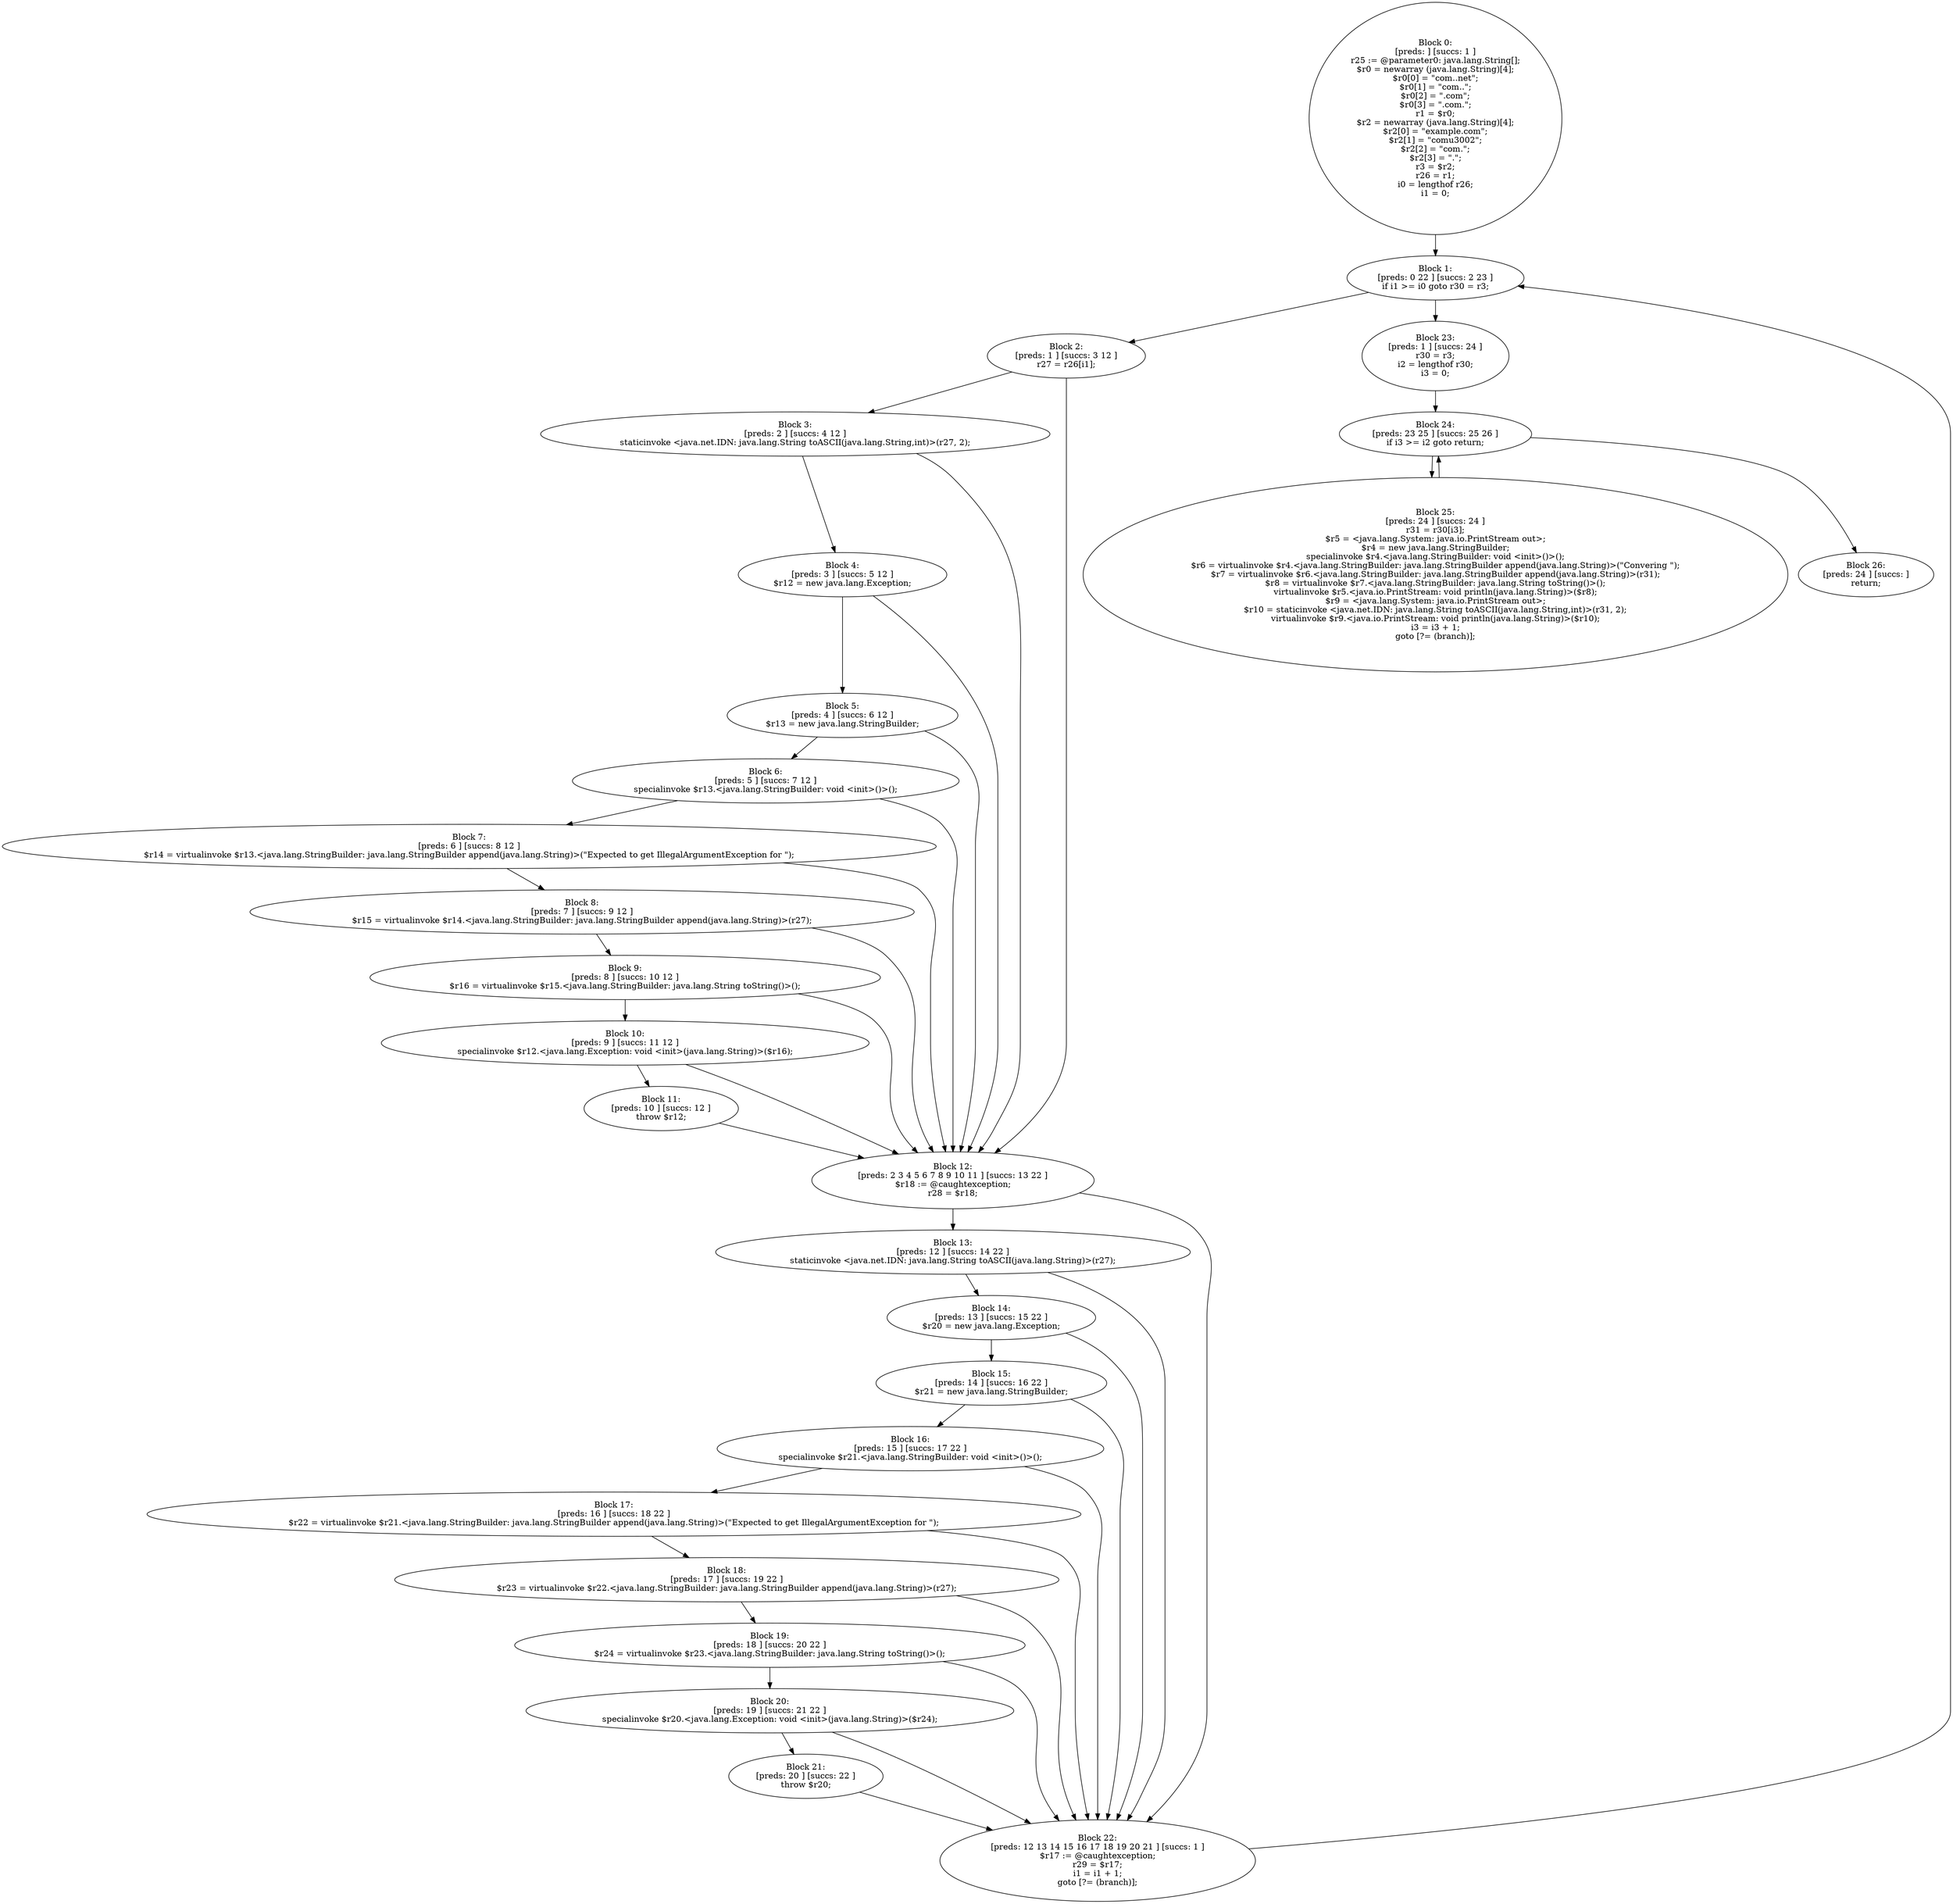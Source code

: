 digraph "unitGraph" {
    "Block 0:
[preds: ] [succs: 1 ]
r25 := @parameter0: java.lang.String[];
$r0 = newarray (java.lang.String)[4];
$r0[0] = \"com..net\";
$r0[1] = \"com..\";
$r0[2] = \".com\";
$r0[3] = \".com.\";
r1 = $r0;
$r2 = newarray (java.lang.String)[4];
$r2[0] = \"example.com\";
$r2[1] = \"com\u3002\";
$r2[2] = \"com.\";
$r2[3] = \".\";
r3 = $r2;
r26 = r1;
i0 = lengthof r26;
i1 = 0;
"
    "Block 1:
[preds: 0 22 ] [succs: 2 23 ]
if i1 >= i0 goto r30 = r3;
"
    "Block 2:
[preds: 1 ] [succs: 3 12 ]
r27 = r26[i1];
"
    "Block 3:
[preds: 2 ] [succs: 4 12 ]
staticinvoke <java.net.IDN: java.lang.String toASCII(java.lang.String,int)>(r27, 2);
"
    "Block 4:
[preds: 3 ] [succs: 5 12 ]
$r12 = new java.lang.Exception;
"
    "Block 5:
[preds: 4 ] [succs: 6 12 ]
$r13 = new java.lang.StringBuilder;
"
    "Block 6:
[preds: 5 ] [succs: 7 12 ]
specialinvoke $r13.<java.lang.StringBuilder: void <init>()>();
"
    "Block 7:
[preds: 6 ] [succs: 8 12 ]
$r14 = virtualinvoke $r13.<java.lang.StringBuilder: java.lang.StringBuilder append(java.lang.String)>(\"Expected to get IllegalArgumentException for \");
"
    "Block 8:
[preds: 7 ] [succs: 9 12 ]
$r15 = virtualinvoke $r14.<java.lang.StringBuilder: java.lang.StringBuilder append(java.lang.String)>(r27);
"
    "Block 9:
[preds: 8 ] [succs: 10 12 ]
$r16 = virtualinvoke $r15.<java.lang.StringBuilder: java.lang.String toString()>();
"
    "Block 10:
[preds: 9 ] [succs: 11 12 ]
specialinvoke $r12.<java.lang.Exception: void <init>(java.lang.String)>($r16);
"
    "Block 11:
[preds: 10 ] [succs: 12 ]
throw $r12;
"
    "Block 12:
[preds: 2 3 4 5 6 7 8 9 10 11 ] [succs: 13 22 ]
$r18 := @caughtexception;
r28 = $r18;
"
    "Block 13:
[preds: 12 ] [succs: 14 22 ]
staticinvoke <java.net.IDN: java.lang.String toASCII(java.lang.String)>(r27);
"
    "Block 14:
[preds: 13 ] [succs: 15 22 ]
$r20 = new java.lang.Exception;
"
    "Block 15:
[preds: 14 ] [succs: 16 22 ]
$r21 = new java.lang.StringBuilder;
"
    "Block 16:
[preds: 15 ] [succs: 17 22 ]
specialinvoke $r21.<java.lang.StringBuilder: void <init>()>();
"
    "Block 17:
[preds: 16 ] [succs: 18 22 ]
$r22 = virtualinvoke $r21.<java.lang.StringBuilder: java.lang.StringBuilder append(java.lang.String)>(\"Expected to get IllegalArgumentException for \");
"
    "Block 18:
[preds: 17 ] [succs: 19 22 ]
$r23 = virtualinvoke $r22.<java.lang.StringBuilder: java.lang.StringBuilder append(java.lang.String)>(r27);
"
    "Block 19:
[preds: 18 ] [succs: 20 22 ]
$r24 = virtualinvoke $r23.<java.lang.StringBuilder: java.lang.String toString()>();
"
    "Block 20:
[preds: 19 ] [succs: 21 22 ]
specialinvoke $r20.<java.lang.Exception: void <init>(java.lang.String)>($r24);
"
    "Block 21:
[preds: 20 ] [succs: 22 ]
throw $r20;
"
    "Block 22:
[preds: 12 13 14 15 16 17 18 19 20 21 ] [succs: 1 ]
$r17 := @caughtexception;
r29 = $r17;
i1 = i1 + 1;
goto [?= (branch)];
"
    "Block 23:
[preds: 1 ] [succs: 24 ]
r30 = r3;
i2 = lengthof r30;
i3 = 0;
"
    "Block 24:
[preds: 23 25 ] [succs: 25 26 ]
if i3 >= i2 goto return;
"
    "Block 25:
[preds: 24 ] [succs: 24 ]
r31 = r30[i3];
$r5 = <java.lang.System: java.io.PrintStream out>;
$r4 = new java.lang.StringBuilder;
specialinvoke $r4.<java.lang.StringBuilder: void <init>()>();
$r6 = virtualinvoke $r4.<java.lang.StringBuilder: java.lang.StringBuilder append(java.lang.String)>(\"Convering \");
$r7 = virtualinvoke $r6.<java.lang.StringBuilder: java.lang.StringBuilder append(java.lang.String)>(r31);
$r8 = virtualinvoke $r7.<java.lang.StringBuilder: java.lang.String toString()>();
virtualinvoke $r5.<java.io.PrintStream: void println(java.lang.String)>($r8);
$r9 = <java.lang.System: java.io.PrintStream out>;
$r10 = staticinvoke <java.net.IDN: java.lang.String toASCII(java.lang.String,int)>(r31, 2);
virtualinvoke $r9.<java.io.PrintStream: void println(java.lang.String)>($r10);
i3 = i3 + 1;
goto [?= (branch)];
"
    "Block 26:
[preds: 24 ] [succs: ]
return;
"
    "Block 0:
[preds: ] [succs: 1 ]
r25 := @parameter0: java.lang.String[];
$r0 = newarray (java.lang.String)[4];
$r0[0] = \"com..net\";
$r0[1] = \"com..\";
$r0[2] = \".com\";
$r0[3] = \".com.\";
r1 = $r0;
$r2 = newarray (java.lang.String)[4];
$r2[0] = \"example.com\";
$r2[1] = \"com\u3002\";
$r2[2] = \"com.\";
$r2[3] = \".\";
r3 = $r2;
r26 = r1;
i0 = lengthof r26;
i1 = 0;
"->"Block 1:
[preds: 0 22 ] [succs: 2 23 ]
if i1 >= i0 goto r30 = r3;
";
    "Block 1:
[preds: 0 22 ] [succs: 2 23 ]
if i1 >= i0 goto r30 = r3;
"->"Block 2:
[preds: 1 ] [succs: 3 12 ]
r27 = r26[i1];
";
    "Block 1:
[preds: 0 22 ] [succs: 2 23 ]
if i1 >= i0 goto r30 = r3;
"->"Block 23:
[preds: 1 ] [succs: 24 ]
r30 = r3;
i2 = lengthof r30;
i3 = 0;
";
    "Block 2:
[preds: 1 ] [succs: 3 12 ]
r27 = r26[i1];
"->"Block 3:
[preds: 2 ] [succs: 4 12 ]
staticinvoke <java.net.IDN: java.lang.String toASCII(java.lang.String,int)>(r27, 2);
";
    "Block 2:
[preds: 1 ] [succs: 3 12 ]
r27 = r26[i1];
"->"Block 12:
[preds: 2 3 4 5 6 7 8 9 10 11 ] [succs: 13 22 ]
$r18 := @caughtexception;
r28 = $r18;
";
    "Block 3:
[preds: 2 ] [succs: 4 12 ]
staticinvoke <java.net.IDN: java.lang.String toASCII(java.lang.String,int)>(r27, 2);
"->"Block 4:
[preds: 3 ] [succs: 5 12 ]
$r12 = new java.lang.Exception;
";
    "Block 3:
[preds: 2 ] [succs: 4 12 ]
staticinvoke <java.net.IDN: java.lang.String toASCII(java.lang.String,int)>(r27, 2);
"->"Block 12:
[preds: 2 3 4 5 6 7 8 9 10 11 ] [succs: 13 22 ]
$r18 := @caughtexception;
r28 = $r18;
";
    "Block 4:
[preds: 3 ] [succs: 5 12 ]
$r12 = new java.lang.Exception;
"->"Block 5:
[preds: 4 ] [succs: 6 12 ]
$r13 = new java.lang.StringBuilder;
";
    "Block 4:
[preds: 3 ] [succs: 5 12 ]
$r12 = new java.lang.Exception;
"->"Block 12:
[preds: 2 3 4 5 6 7 8 9 10 11 ] [succs: 13 22 ]
$r18 := @caughtexception;
r28 = $r18;
";
    "Block 5:
[preds: 4 ] [succs: 6 12 ]
$r13 = new java.lang.StringBuilder;
"->"Block 6:
[preds: 5 ] [succs: 7 12 ]
specialinvoke $r13.<java.lang.StringBuilder: void <init>()>();
";
    "Block 5:
[preds: 4 ] [succs: 6 12 ]
$r13 = new java.lang.StringBuilder;
"->"Block 12:
[preds: 2 3 4 5 6 7 8 9 10 11 ] [succs: 13 22 ]
$r18 := @caughtexception;
r28 = $r18;
";
    "Block 6:
[preds: 5 ] [succs: 7 12 ]
specialinvoke $r13.<java.lang.StringBuilder: void <init>()>();
"->"Block 7:
[preds: 6 ] [succs: 8 12 ]
$r14 = virtualinvoke $r13.<java.lang.StringBuilder: java.lang.StringBuilder append(java.lang.String)>(\"Expected to get IllegalArgumentException for \");
";
    "Block 6:
[preds: 5 ] [succs: 7 12 ]
specialinvoke $r13.<java.lang.StringBuilder: void <init>()>();
"->"Block 12:
[preds: 2 3 4 5 6 7 8 9 10 11 ] [succs: 13 22 ]
$r18 := @caughtexception;
r28 = $r18;
";
    "Block 7:
[preds: 6 ] [succs: 8 12 ]
$r14 = virtualinvoke $r13.<java.lang.StringBuilder: java.lang.StringBuilder append(java.lang.String)>(\"Expected to get IllegalArgumentException for \");
"->"Block 8:
[preds: 7 ] [succs: 9 12 ]
$r15 = virtualinvoke $r14.<java.lang.StringBuilder: java.lang.StringBuilder append(java.lang.String)>(r27);
";
    "Block 7:
[preds: 6 ] [succs: 8 12 ]
$r14 = virtualinvoke $r13.<java.lang.StringBuilder: java.lang.StringBuilder append(java.lang.String)>(\"Expected to get IllegalArgumentException for \");
"->"Block 12:
[preds: 2 3 4 5 6 7 8 9 10 11 ] [succs: 13 22 ]
$r18 := @caughtexception;
r28 = $r18;
";
    "Block 8:
[preds: 7 ] [succs: 9 12 ]
$r15 = virtualinvoke $r14.<java.lang.StringBuilder: java.lang.StringBuilder append(java.lang.String)>(r27);
"->"Block 9:
[preds: 8 ] [succs: 10 12 ]
$r16 = virtualinvoke $r15.<java.lang.StringBuilder: java.lang.String toString()>();
";
    "Block 8:
[preds: 7 ] [succs: 9 12 ]
$r15 = virtualinvoke $r14.<java.lang.StringBuilder: java.lang.StringBuilder append(java.lang.String)>(r27);
"->"Block 12:
[preds: 2 3 4 5 6 7 8 9 10 11 ] [succs: 13 22 ]
$r18 := @caughtexception;
r28 = $r18;
";
    "Block 9:
[preds: 8 ] [succs: 10 12 ]
$r16 = virtualinvoke $r15.<java.lang.StringBuilder: java.lang.String toString()>();
"->"Block 10:
[preds: 9 ] [succs: 11 12 ]
specialinvoke $r12.<java.lang.Exception: void <init>(java.lang.String)>($r16);
";
    "Block 9:
[preds: 8 ] [succs: 10 12 ]
$r16 = virtualinvoke $r15.<java.lang.StringBuilder: java.lang.String toString()>();
"->"Block 12:
[preds: 2 3 4 5 6 7 8 9 10 11 ] [succs: 13 22 ]
$r18 := @caughtexception;
r28 = $r18;
";
    "Block 10:
[preds: 9 ] [succs: 11 12 ]
specialinvoke $r12.<java.lang.Exception: void <init>(java.lang.String)>($r16);
"->"Block 11:
[preds: 10 ] [succs: 12 ]
throw $r12;
";
    "Block 10:
[preds: 9 ] [succs: 11 12 ]
specialinvoke $r12.<java.lang.Exception: void <init>(java.lang.String)>($r16);
"->"Block 12:
[preds: 2 3 4 5 6 7 8 9 10 11 ] [succs: 13 22 ]
$r18 := @caughtexception;
r28 = $r18;
";
    "Block 11:
[preds: 10 ] [succs: 12 ]
throw $r12;
"->"Block 12:
[preds: 2 3 4 5 6 7 8 9 10 11 ] [succs: 13 22 ]
$r18 := @caughtexception;
r28 = $r18;
";
    "Block 12:
[preds: 2 3 4 5 6 7 8 9 10 11 ] [succs: 13 22 ]
$r18 := @caughtexception;
r28 = $r18;
"->"Block 13:
[preds: 12 ] [succs: 14 22 ]
staticinvoke <java.net.IDN: java.lang.String toASCII(java.lang.String)>(r27);
";
    "Block 12:
[preds: 2 3 4 5 6 7 8 9 10 11 ] [succs: 13 22 ]
$r18 := @caughtexception;
r28 = $r18;
"->"Block 22:
[preds: 12 13 14 15 16 17 18 19 20 21 ] [succs: 1 ]
$r17 := @caughtexception;
r29 = $r17;
i1 = i1 + 1;
goto [?= (branch)];
";
    "Block 13:
[preds: 12 ] [succs: 14 22 ]
staticinvoke <java.net.IDN: java.lang.String toASCII(java.lang.String)>(r27);
"->"Block 14:
[preds: 13 ] [succs: 15 22 ]
$r20 = new java.lang.Exception;
";
    "Block 13:
[preds: 12 ] [succs: 14 22 ]
staticinvoke <java.net.IDN: java.lang.String toASCII(java.lang.String)>(r27);
"->"Block 22:
[preds: 12 13 14 15 16 17 18 19 20 21 ] [succs: 1 ]
$r17 := @caughtexception;
r29 = $r17;
i1 = i1 + 1;
goto [?= (branch)];
";
    "Block 14:
[preds: 13 ] [succs: 15 22 ]
$r20 = new java.lang.Exception;
"->"Block 15:
[preds: 14 ] [succs: 16 22 ]
$r21 = new java.lang.StringBuilder;
";
    "Block 14:
[preds: 13 ] [succs: 15 22 ]
$r20 = new java.lang.Exception;
"->"Block 22:
[preds: 12 13 14 15 16 17 18 19 20 21 ] [succs: 1 ]
$r17 := @caughtexception;
r29 = $r17;
i1 = i1 + 1;
goto [?= (branch)];
";
    "Block 15:
[preds: 14 ] [succs: 16 22 ]
$r21 = new java.lang.StringBuilder;
"->"Block 16:
[preds: 15 ] [succs: 17 22 ]
specialinvoke $r21.<java.lang.StringBuilder: void <init>()>();
";
    "Block 15:
[preds: 14 ] [succs: 16 22 ]
$r21 = new java.lang.StringBuilder;
"->"Block 22:
[preds: 12 13 14 15 16 17 18 19 20 21 ] [succs: 1 ]
$r17 := @caughtexception;
r29 = $r17;
i1 = i1 + 1;
goto [?= (branch)];
";
    "Block 16:
[preds: 15 ] [succs: 17 22 ]
specialinvoke $r21.<java.lang.StringBuilder: void <init>()>();
"->"Block 17:
[preds: 16 ] [succs: 18 22 ]
$r22 = virtualinvoke $r21.<java.lang.StringBuilder: java.lang.StringBuilder append(java.lang.String)>(\"Expected to get IllegalArgumentException for \");
";
    "Block 16:
[preds: 15 ] [succs: 17 22 ]
specialinvoke $r21.<java.lang.StringBuilder: void <init>()>();
"->"Block 22:
[preds: 12 13 14 15 16 17 18 19 20 21 ] [succs: 1 ]
$r17 := @caughtexception;
r29 = $r17;
i1 = i1 + 1;
goto [?= (branch)];
";
    "Block 17:
[preds: 16 ] [succs: 18 22 ]
$r22 = virtualinvoke $r21.<java.lang.StringBuilder: java.lang.StringBuilder append(java.lang.String)>(\"Expected to get IllegalArgumentException for \");
"->"Block 18:
[preds: 17 ] [succs: 19 22 ]
$r23 = virtualinvoke $r22.<java.lang.StringBuilder: java.lang.StringBuilder append(java.lang.String)>(r27);
";
    "Block 17:
[preds: 16 ] [succs: 18 22 ]
$r22 = virtualinvoke $r21.<java.lang.StringBuilder: java.lang.StringBuilder append(java.lang.String)>(\"Expected to get IllegalArgumentException for \");
"->"Block 22:
[preds: 12 13 14 15 16 17 18 19 20 21 ] [succs: 1 ]
$r17 := @caughtexception;
r29 = $r17;
i1 = i1 + 1;
goto [?= (branch)];
";
    "Block 18:
[preds: 17 ] [succs: 19 22 ]
$r23 = virtualinvoke $r22.<java.lang.StringBuilder: java.lang.StringBuilder append(java.lang.String)>(r27);
"->"Block 19:
[preds: 18 ] [succs: 20 22 ]
$r24 = virtualinvoke $r23.<java.lang.StringBuilder: java.lang.String toString()>();
";
    "Block 18:
[preds: 17 ] [succs: 19 22 ]
$r23 = virtualinvoke $r22.<java.lang.StringBuilder: java.lang.StringBuilder append(java.lang.String)>(r27);
"->"Block 22:
[preds: 12 13 14 15 16 17 18 19 20 21 ] [succs: 1 ]
$r17 := @caughtexception;
r29 = $r17;
i1 = i1 + 1;
goto [?= (branch)];
";
    "Block 19:
[preds: 18 ] [succs: 20 22 ]
$r24 = virtualinvoke $r23.<java.lang.StringBuilder: java.lang.String toString()>();
"->"Block 20:
[preds: 19 ] [succs: 21 22 ]
specialinvoke $r20.<java.lang.Exception: void <init>(java.lang.String)>($r24);
";
    "Block 19:
[preds: 18 ] [succs: 20 22 ]
$r24 = virtualinvoke $r23.<java.lang.StringBuilder: java.lang.String toString()>();
"->"Block 22:
[preds: 12 13 14 15 16 17 18 19 20 21 ] [succs: 1 ]
$r17 := @caughtexception;
r29 = $r17;
i1 = i1 + 1;
goto [?= (branch)];
";
    "Block 20:
[preds: 19 ] [succs: 21 22 ]
specialinvoke $r20.<java.lang.Exception: void <init>(java.lang.String)>($r24);
"->"Block 21:
[preds: 20 ] [succs: 22 ]
throw $r20;
";
    "Block 20:
[preds: 19 ] [succs: 21 22 ]
specialinvoke $r20.<java.lang.Exception: void <init>(java.lang.String)>($r24);
"->"Block 22:
[preds: 12 13 14 15 16 17 18 19 20 21 ] [succs: 1 ]
$r17 := @caughtexception;
r29 = $r17;
i1 = i1 + 1;
goto [?= (branch)];
";
    "Block 21:
[preds: 20 ] [succs: 22 ]
throw $r20;
"->"Block 22:
[preds: 12 13 14 15 16 17 18 19 20 21 ] [succs: 1 ]
$r17 := @caughtexception;
r29 = $r17;
i1 = i1 + 1;
goto [?= (branch)];
";
    "Block 22:
[preds: 12 13 14 15 16 17 18 19 20 21 ] [succs: 1 ]
$r17 := @caughtexception;
r29 = $r17;
i1 = i1 + 1;
goto [?= (branch)];
"->"Block 1:
[preds: 0 22 ] [succs: 2 23 ]
if i1 >= i0 goto r30 = r3;
";
    "Block 23:
[preds: 1 ] [succs: 24 ]
r30 = r3;
i2 = lengthof r30;
i3 = 0;
"->"Block 24:
[preds: 23 25 ] [succs: 25 26 ]
if i3 >= i2 goto return;
";
    "Block 24:
[preds: 23 25 ] [succs: 25 26 ]
if i3 >= i2 goto return;
"->"Block 25:
[preds: 24 ] [succs: 24 ]
r31 = r30[i3];
$r5 = <java.lang.System: java.io.PrintStream out>;
$r4 = new java.lang.StringBuilder;
specialinvoke $r4.<java.lang.StringBuilder: void <init>()>();
$r6 = virtualinvoke $r4.<java.lang.StringBuilder: java.lang.StringBuilder append(java.lang.String)>(\"Convering \");
$r7 = virtualinvoke $r6.<java.lang.StringBuilder: java.lang.StringBuilder append(java.lang.String)>(r31);
$r8 = virtualinvoke $r7.<java.lang.StringBuilder: java.lang.String toString()>();
virtualinvoke $r5.<java.io.PrintStream: void println(java.lang.String)>($r8);
$r9 = <java.lang.System: java.io.PrintStream out>;
$r10 = staticinvoke <java.net.IDN: java.lang.String toASCII(java.lang.String,int)>(r31, 2);
virtualinvoke $r9.<java.io.PrintStream: void println(java.lang.String)>($r10);
i3 = i3 + 1;
goto [?= (branch)];
";
    "Block 24:
[preds: 23 25 ] [succs: 25 26 ]
if i3 >= i2 goto return;
"->"Block 26:
[preds: 24 ] [succs: ]
return;
";
    "Block 25:
[preds: 24 ] [succs: 24 ]
r31 = r30[i3];
$r5 = <java.lang.System: java.io.PrintStream out>;
$r4 = new java.lang.StringBuilder;
specialinvoke $r4.<java.lang.StringBuilder: void <init>()>();
$r6 = virtualinvoke $r4.<java.lang.StringBuilder: java.lang.StringBuilder append(java.lang.String)>(\"Convering \");
$r7 = virtualinvoke $r6.<java.lang.StringBuilder: java.lang.StringBuilder append(java.lang.String)>(r31);
$r8 = virtualinvoke $r7.<java.lang.StringBuilder: java.lang.String toString()>();
virtualinvoke $r5.<java.io.PrintStream: void println(java.lang.String)>($r8);
$r9 = <java.lang.System: java.io.PrintStream out>;
$r10 = staticinvoke <java.net.IDN: java.lang.String toASCII(java.lang.String,int)>(r31, 2);
virtualinvoke $r9.<java.io.PrintStream: void println(java.lang.String)>($r10);
i3 = i3 + 1;
goto [?= (branch)];
"->"Block 24:
[preds: 23 25 ] [succs: 25 26 ]
if i3 >= i2 goto return;
";
}
